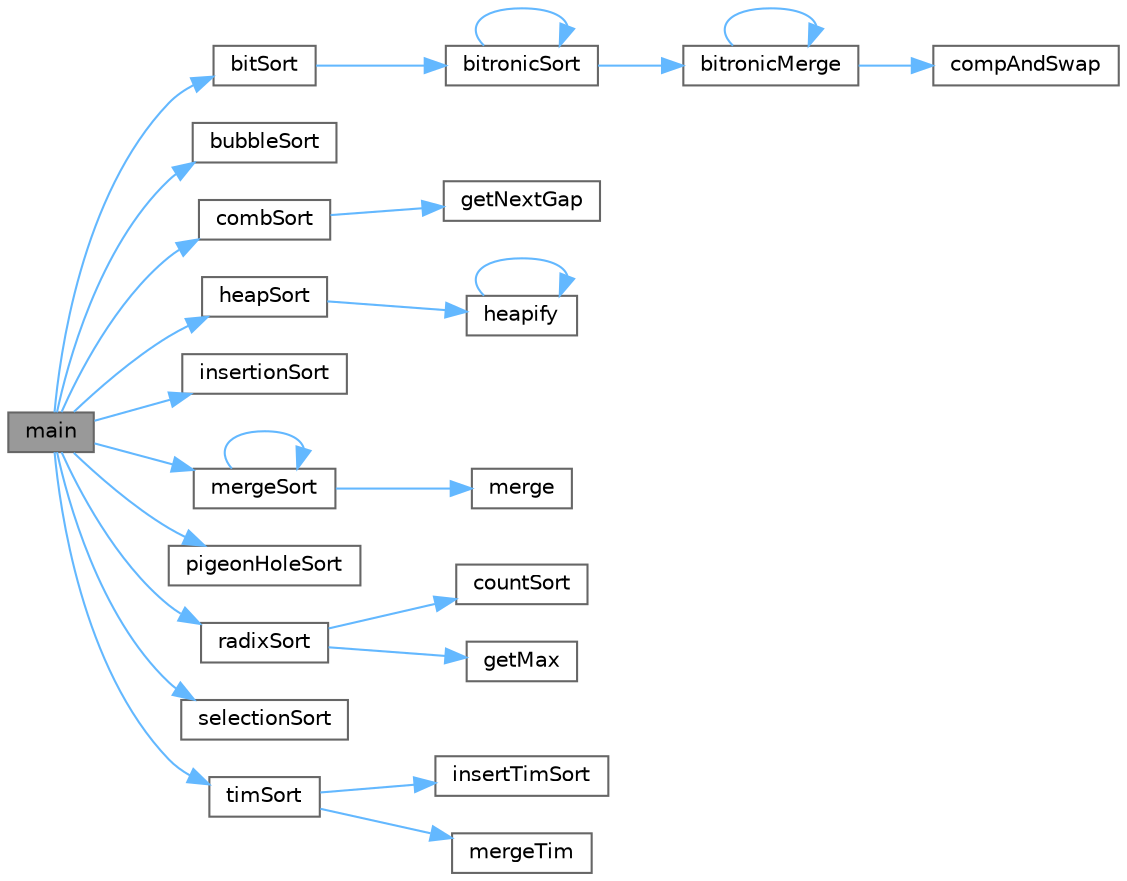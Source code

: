 digraph "main"
{
 // LATEX_PDF_SIZE
  bgcolor="transparent";
  edge [fontname=Helvetica,fontsize=10,labelfontname=Helvetica,labelfontsize=10];
  node [fontname=Helvetica,fontsize=10,shape=box,height=0.2,width=0.4];
  rankdir="LR";
  Node1 [id="Node000001",label="main",height=0.2,width=0.4,color="gray40", fillcolor="grey60", style="filled", fontcolor="black",tooltip=" "];
  Node1 -> Node2 [id="edge25_Node000001_Node000002",color="steelblue1",style="solid",tooltip=" "];
  Node2 [id="Node000002",label="bitSort",height=0.2,width=0.4,color="grey40", fillcolor="white", style="filled",URL="$main_8cpp.html#a208b1eca3046feb547bab36e762a9287",tooltip="Bit Sort This function calls on the bitronic sort function to add in the applicable values."];
  Node2 -> Node3 [id="edge26_Node000002_Node000003",color="steelblue1",style="solid",tooltip=" "];
  Node3 [id="Node000003",label="bitronicSort",height=0.2,width=0.4,color="grey40", fillcolor="white", style="filled",URL="$main_8cpp.html#ab692ad9d211b4c1cf04ee3211ed707cf",tooltip="Bitronic Sort This function will sort an integer array by use of a Bitronic Sort."];
  Node3 -> Node4 [id="edge27_Node000003_Node000004",color="steelblue1",style="solid",tooltip=" "];
  Node4 [id="Node000004",label="bitronicMerge",height=0.2,width=0.4,color="grey40", fillcolor="white", style="filled",URL="$main_8cpp.html#ac387bdfaa151830d8648ada60668d91c",tooltip="Bitronic Merge This function will merge two arrays as needed for the Bitronic Sort."];
  Node4 -> Node4 [id="edge28_Node000004_Node000004",color="steelblue1",style="solid",tooltip=" "];
  Node4 -> Node5 [id="edge29_Node000004_Node000005",color="steelblue1",style="solid",tooltip=" "];
  Node5 [id="Node000005",label="compAndSwap",height=0.2,width=0.4,color="grey40", fillcolor="white", style="filled",URL="$main_8cpp.html#a5d1be08b0c289000f8cf9b9e4b371686",tooltip="CompAndSwap This function will compare two integers and swap if necessary."];
  Node3 -> Node3 [id="edge30_Node000003_Node000003",color="steelblue1",style="solid",tooltip=" "];
  Node1 -> Node6 [id="edge31_Node000001_Node000006",color="steelblue1",style="solid",tooltip=" "];
  Node6 [id="Node000006",label="bubbleSort",height=0.2,width=0.4,color="grey40", fillcolor="white", style="filled",URL="$main_8cpp.html#ada238b3b8e918a24359a8a189418684d",tooltip="Bubble Sort This function will sort an integer array by use of an bubble sort."];
  Node1 -> Node7 [id="edge32_Node000001_Node000007",color="steelblue1",style="solid",tooltip=" "];
  Node7 [id="Node000007",label="combSort",height=0.2,width=0.4,color="grey40", fillcolor="white", style="filled",URL="$main_8cpp.html#a61192384144347720d3bb3d9edba1450",tooltip="Comb Sort This function will sort an integer array by use of an Comb sort."];
  Node7 -> Node8 [id="edge33_Node000007_Node000008",color="steelblue1",style="solid",tooltip=" "];
  Node8 [id="Node000008",label="getNextGap",height=0.2,width=0.4,color="grey40", fillcolor="white", style="filled",URL="$main_8cpp.html#a33585a59557d010796f15647fdc2a3f5",tooltip="getNextGap This function will get the next gap as required for the comb sort"];
  Node1 -> Node9 [id="edge34_Node000001_Node000009",color="steelblue1",style="solid",tooltip=" "];
  Node9 [id="Node000009",label="heapSort",height=0.2,width=0.4,color="grey40", fillcolor="white", style="filled",URL="$main_8cpp.html#a0ac302b8b71e1de7d6e8e66c93560988",tooltip="Heap Sort This function will sort an integer array by use of an Heap sort."];
  Node9 -> Node10 [id="edge35_Node000009_Node000010",color="steelblue1",style="solid",tooltip=" "];
  Node10 [id="Node000010",label="heapify",height=0.2,width=0.4,color="grey40", fillcolor="white", style="filled",URL="$main_8cpp.html#a590bdc7c45487a2d82ff73c7d2357d49",tooltip="Heapify This function will be the guts of the Heap sort."];
  Node10 -> Node10 [id="edge36_Node000010_Node000010",color="steelblue1",style="solid",tooltip=" "];
  Node1 -> Node11 [id="edge37_Node000001_Node000011",color="steelblue1",style="solid",tooltip=" "];
  Node11 [id="Node000011",label="insertionSort",height=0.2,width=0.4,color="grey40", fillcolor="white", style="filled",URL="$main_8cpp.html#aab59bca574fd3bce4531bb80ca3bad7a",tooltip="Insertion Sort This function will sort an integer array by use of an insertion sort."];
  Node1 -> Node12 [id="edge38_Node000001_Node000012",color="steelblue1",style="solid",tooltip=" "];
  Node12 [id="Node000012",label="mergeSort",height=0.2,width=0.4,color="grey40", fillcolor="white", style="filled",URL="$main_8cpp.html#a2d2719b8c2d555143bc9b458128803c9",tooltip="Merge Sort This function will send the information to the merge function."];
  Node12 -> Node13 [id="edge39_Node000012_Node000013",color="steelblue1",style="solid",tooltip=" "];
  Node13 [id="Node000013",label="merge",height=0.2,width=0.4,color="grey40", fillcolor="white", style="filled",URL="$main_8cpp.html#a1fdfec0c2e087ed7c6a339cde128260a",tooltip="Merge function This function will sort an array via merging."];
  Node12 -> Node12 [id="edge40_Node000012_Node000012",color="steelblue1",style="solid",tooltip=" "];
  Node1 -> Node14 [id="edge41_Node000001_Node000014",color="steelblue1",style="solid",tooltip=" "];
  Node14 [id="Node000014",label="pigeonHoleSort",height=0.2,width=0.4,color="grey40", fillcolor="white", style="filled",URL="$main_8cpp.html#a8400c58c464d0cefc681a841cac47f25",tooltip="Pigeonhole Sort This function will sort an integer array by use of a Pigeonhole sort."];
  Node1 -> Node15 [id="edge42_Node000001_Node000015",color="steelblue1",style="solid",tooltip=" "];
  Node15 [id="Node000015",label="radixSort",height=0.2,width=0.4,color="grey40", fillcolor="white", style="filled",URL="$main_8cpp.html#a08c15d63cf3fc7702bfb471b9e7014c9",tooltip="Radix Sort This function will sort an integer array by use of a Radix sort."];
  Node15 -> Node16 [id="edge43_Node000015_Node000016",color="steelblue1",style="solid",tooltip=" "];
  Node16 [id="Node000016",label="countSort",height=0.2,width=0.4,color="grey40", fillcolor="white", style="filled",URL="$main_8cpp.html#a100156697547b8522ad650270becc7bc",tooltip="Count Sort This function will sort an integer array by use of a count sort."];
  Node15 -> Node17 [id="edge44_Node000015_Node000017",color="steelblue1",style="solid",tooltip=" "];
  Node17 [id="Node000017",label="getMax",height=0.2,width=0.4,color="grey40", fillcolor="white", style="filled",URL="$main_8cpp.html#a52a30264585194fcd85c8dd7429eed66",tooltip="getMax This function will find the max integer in an array"];
  Node1 -> Node18 [id="edge45_Node000001_Node000018",color="steelblue1",style="solid",tooltip=" "];
  Node18 [id="Node000018",label="selectionSort",height=0.2,width=0.4,color="grey40", fillcolor="white", style="filled",URL="$main_8cpp.html#ad1f6d5159c910aba6bb45f9c6e5c43e7",tooltip="Selection Sort This function will sort an integer array by use of a Selection sort."];
  Node1 -> Node19 [id="edge46_Node000001_Node000019",color="steelblue1",style="solid",tooltip=" "];
  Node19 [id="Node000019",label="timSort",height=0.2,width=0.4,color="grey40", fillcolor="white", style="filled",URL="$main_8cpp.html#a1209231b7fe4da35efd9acb9f7bb516e",tooltip="Tim Sort This function will sort an integer array by use of a Tim Sort."];
  Node19 -> Node20 [id="edge47_Node000019_Node000020",color="steelblue1",style="solid",tooltip=" "];
  Node20 [id="Node000020",label="insertTimSort",height=0.2,width=0.4,color="grey40", fillcolor="white", style="filled",URL="$main_8cpp.html#ac4196647cdda2c833e34c8eb47dbab3d",tooltip="Insert Tim Sort This function will sort an array via insertion for the Tim Sort function."];
  Node19 -> Node21 [id="edge48_Node000019_Node000021",color="steelblue1",style="solid",tooltip=" "];
  Node21 [id="Node000021",label="mergeTim",height=0.2,width=0.4,color="grey40", fillcolor="white", style="filled",URL="$main_8cpp.html#a559d217e03d51605e71120242a1bb278",tooltip="Merge Tim Sort This function will sort an array via merging for the Tim Sort function."];
}
